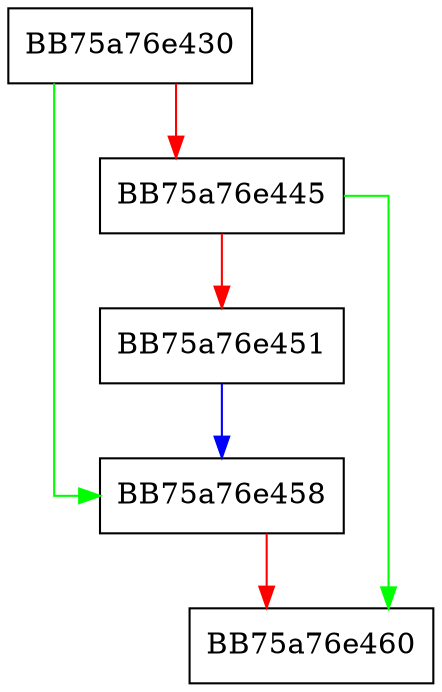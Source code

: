 digraph FreeMibTable {
  node [shape="box"];
  graph [splines=ortho];
  BB75a76e430 -> BB75a76e458 [color="green"];
  BB75a76e430 -> BB75a76e445 [color="red"];
  BB75a76e445 -> BB75a76e460 [color="green"];
  BB75a76e445 -> BB75a76e451 [color="red"];
  BB75a76e451 -> BB75a76e458 [color="blue"];
  BB75a76e458 -> BB75a76e460 [color="red"];
}